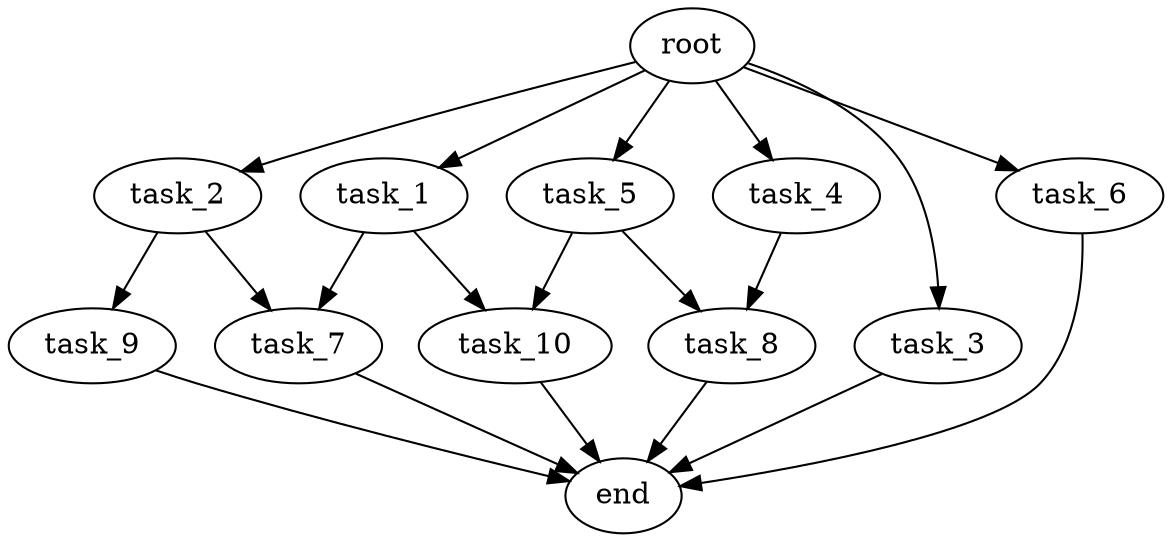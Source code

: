 digraph G {
  root [size="0.000000e+00"];
  task_1 [size="2.429342e+10"];
  task_2 [size="2.034164e+10"];
  task_3 [size="6.467412e+10"];
  task_4 [size="9.222339e+10"];
  task_5 [size="8.471487e+10"];
  task_6 [size="9.255475e+09"];
  task_7 [size="7.246123e+10"];
  task_8 [size="1.905626e+10"];
  task_9 [size="2.685347e+10"];
  task_10 [size="6.737046e+10"];
  end [size="0.000000e+00"];

  root -> task_1 [size="1.000000e-12"];
  root -> task_2 [size="1.000000e-12"];
  root -> task_3 [size="1.000000e-12"];
  root -> task_4 [size="1.000000e-12"];
  root -> task_5 [size="1.000000e-12"];
  root -> task_6 [size="1.000000e-12"];
  task_1 -> task_7 [size="3.623061e+08"];
  task_1 -> task_10 [size="3.368523e+08"];
  task_2 -> task_7 [size="3.623061e+08"];
  task_2 -> task_9 [size="2.685347e+08"];
  task_3 -> end [size="1.000000e-12"];
  task_4 -> task_8 [size="9.528129e+07"];
  task_5 -> task_8 [size="9.528129e+07"];
  task_5 -> task_10 [size="3.368523e+08"];
  task_6 -> end [size="1.000000e-12"];
  task_7 -> end [size="1.000000e-12"];
  task_8 -> end [size="1.000000e-12"];
  task_9 -> end [size="1.000000e-12"];
  task_10 -> end [size="1.000000e-12"];
}
